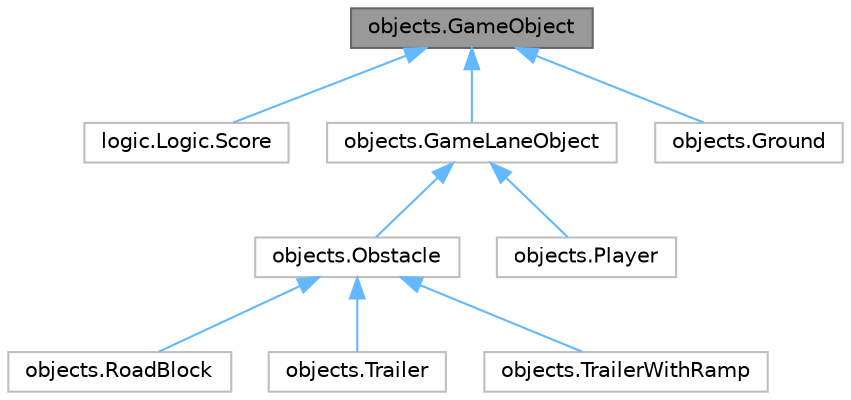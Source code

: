 digraph "objects.GameObject"
{
 // LATEX_PDF_SIZE
  bgcolor="transparent";
  edge [fontname=Helvetica,fontsize=10,labelfontname=Helvetica,labelfontsize=10];
  node [fontname=Helvetica,fontsize=10,shape=box,height=0.2,width=0.4];
  Node1 [label="objects.GameObject",height=0.2,width=0.4,color="gray40", fillcolor="grey60", style="filled", fontcolor="black",tooltip=" "];
  Node1 -> Node2 [dir="back",color="steelblue1",style="solid"];
  Node2 [label="logic.Logic.Score",height=0.2,width=0.4,color="grey75", fillcolor="white", style="filled",URL="$classlogic_1_1Logic_1_1Score.html",tooltip=" "];
  Node1 -> Node3 [dir="back",color="steelblue1",style="solid"];
  Node3 [label="objects.GameLaneObject",height=0.2,width=0.4,color="grey75", fillcolor="white", style="filled",URL="$classobjects_1_1GameLaneObject.html",tooltip=" "];
  Node3 -> Node4 [dir="back",color="steelblue1",style="solid"];
  Node4 [label="objects.Obstacle",height=0.2,width=0.4,color="grey75", fillcolor="white", style="filled",URL="$classobjects_1_1Obstacle.html",tooltip=" "];
  Node4 -> Node5 [dir="back",color="steelblue1",style="solid"];
  Node5 [label="objects.RoadBlock",height=0.2,width=0.4,color="grey75", fillcolor="white", style="filled",URL="$classobjects_1_1RoadBlock.html",tooltip=" "];
  Node4 -> Node6 [dir="back",color="steelblue1",style="solid"];
  Node6 [label="objects.Trailer",height=0.2,width=0.4,color="grey75", fillcolor="white", style="filled",URL="$classobjects_1_1Trailer.html",tooltip=" "];
  Node4 -> Node7 [dir="back",color="steelblue1",style="solid"];
  Node7 [label="objects.TrailerWithRamp",height=0.2,width=0.4,color="grey75", fillcolor="white", style="filled",URL="$classobjects_1_1TrailerWithRamp.html",tooltip=" "];
  Node3 -> Node8 [dir="back",color="steelblue1",style="solid"];
  Node8 [label="objects.Player",height=0.2,width=0.4,color="grey75", fillcolor="white", style="filled",URL="$classobjects_1_1Player.html",tooltip=" "];
  Node1 -> Node9 [dir="back",color="steelblue1",style="solid"];
  Node9 [label="objects.Ground",height=0.2,width=0.4,color="grey75", fillcolor="white", style="filled",URL="$classobjects_1_1Ground.html",tooltip=" "];
}

